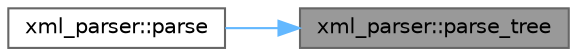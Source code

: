 digraph "xml_parser::parse_tree"
{
 // INTERACTIVE_SVG=YES
 // LATEX_PDF_SIZE
  bgcolor="transparent";
  edge [fontname=Helvetica,fontsize=10,labelfontname=Helvetica,labelfontsize=10];
  node [fontname=Helvetica,fontsize=10,shape=box,height=0.2,width=0.4];
  rankdir="RL";
  Node1 [id="Node000001",label="xml_parser::parse_tree",height=0.2,width=0.4,color="gray40", fillcolor="grey60", style="filled", fontcolor="black",tooltip=" "];
  Node1 -> Node2 [id="edge1_Node000001_Node000002",dir="back",color="steelblue1",style="solid",tooltip=" "];
  Node2 [id="Node000002",label="xml_parser::parse",height=0.2,width=0.4,color="grey40", fillcolor="white", style="filled",URL="$db/db4/structxml__parser.html#a4bf0acd166edf3fc6cc9543002ff6f5d",tooltip=" "];
}
